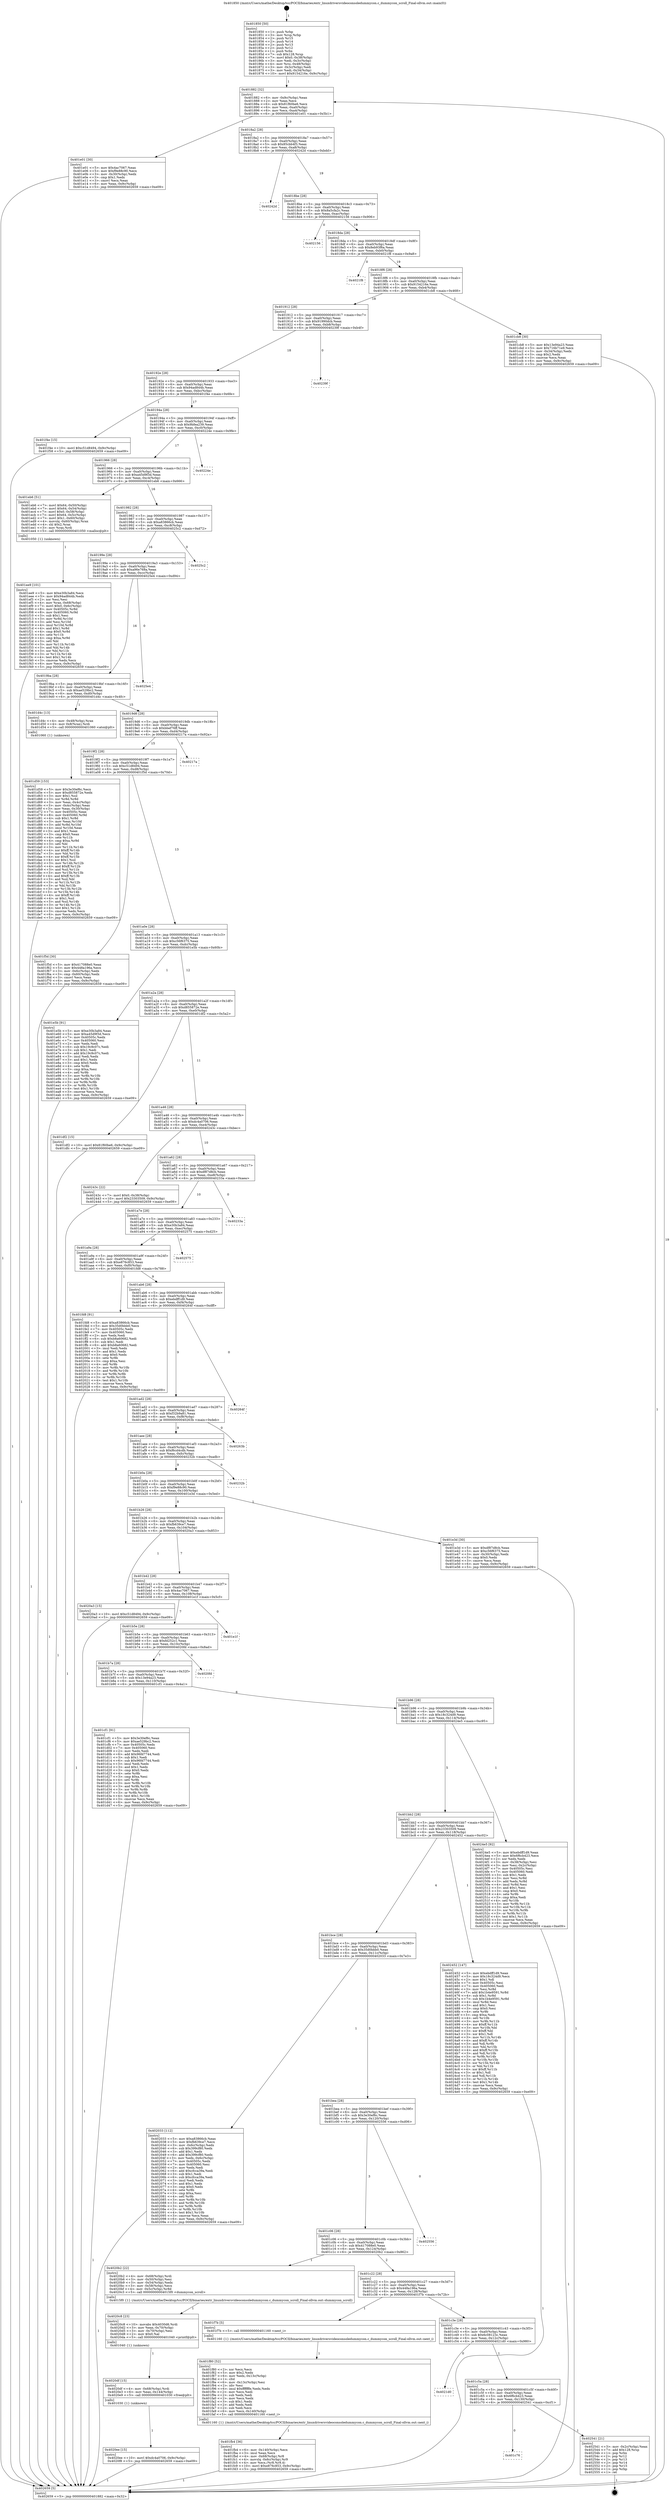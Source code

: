 digraph "0x401850" {
  label = "0x401850 (/mnt/c/Users/mathe/Desktop/tcc/POCII/binaries/extr_linuxdriversvideoconsoledummycon.c_dummycon_scroll_Final-ollvm.out::main(0))"
  labelloc = "t"
  node[shape=record]

  Entry [label="",width=0.3,height=0.3,shape=circle,fillcolor=black,style=filled]
  "0x401882" [label="{
     0x401882 [32]\l
     | [instrs]\l
     &nbsp;&nbsp;0x401882 \<+6\>: mov -0x9c(%rbp),%eax\l
     &nbsp;&nbsp;0x401888 \<+2\>: mov %eax,%ecx\l
     &nbsp;&nbsp;0x40188a \<+6\>: sub $0x81f60be6,%ecx\l
     &nbsp;&nbsp;0x401890 \<+6\>: mov %eax,-0xa0(%rbp)\l
     &nbsp;&nbsp;0x401896 \<+6\>: mov %ecx,-0xa4(%rbp)\l
     &nbsp;&nbsp;0x40189c \<+6\>: je 0000000000401e01 \<main+0x5b1\>\l
  }"]
  "0x401e01" [label="{
     0x401e01 [30]\l
     | [instrs]\l
     &nbsp;&nbsp;0x401e01 \<+5\>: mov $0x4ac7067,%eax\l
     &nbsp;&nbsp;0x401e06 \<+5\>: mov $0xf9e88c90,%ecx\l
     &nbsp;&nbsp;0x401e0b \<+3\>: mov -0x30(%rbp),%edx\l
     &nbsp;&nbsp;0x401e0e \<+3\>: cmp $0x1,%edx\l
     &nbsp;&nbsp;0x401e11 \<+3\>: cmovl %ecx,%eax\l
     &nbsp;&nbsp;0x401e14 \<+6\>: mov %eax,-0x9c(%rbp)\l
     &nbsp;&nbsp;0x401e1a \<+5\>: jmp 0000000000402659 \<main+0xe09\>\l
  }"]
  "0x4018a2" [label="{
     0x4018a2 [28]\l
     | [instrs]\l
     &nbsp;&nbsp;0x4018a2 \<+5\>: jmp 00000000004018a7 \<main+0x57\>\l
     &nbsp;&nbsp;0x4018a7 \<+6\>: mov -0xa0(%rbp),%eax\l
     &nbsp;&nbsp;0x4018ad \<+5\>: sub $0x85cbb4f3,%eax\l
     &nbsp;&nbsp;0x4018b2 \<+6\>: mov %eax,-0xa8(%rbp)\l
     &nbsp;&nbsp;0x4018b8 \<+6\>: je 000000000040242d \<main+0xbdd\>\l
  }"]
  Exit [label="",width=0.3,height=0.3,shape=circle,fillcolor=black,style=filled,peripheries=2]
  "0x40242d" [label="{
     0x40242d\l
  }", style=dashed]
  "0x4018be" [label="{
     0x4018be [28]\l
     | [instrs]\l
     &nbsp;&nbsp;0x4018be \<+5\>: jmp 00000000004018c3 \<main+0x73\>\l
     &nbsp;&nbsp;0x4018c3 \<+6\>: mov -0xa0(%rbp),%eax\l
     &nbsp;&nbsp;0x4018c9 \<+5\>: sub $0x8a5cfa2c,%eax\l
     &nbsp;&nbsp;0x4018ce \<+6\>: mov %eax,-0xac(%rbp)\l
     &nbsp;&nbsp;0x4018d4 \<+6\>: je 0000000000402156 \<main+0x906\>\l
  }"]
  "0x401c76" [label="{
     0x401c76\l
  }", style=dashed]
  "0x402156" [label="{
     0x402156\l
  }", style=dashed]
  "0x4018da" [label="{
     0x4018da [28]\l
     | [instrs]\l
     &nbsp;&nbsp;0x4018da \<+5\>: jmp 00000000004018df \<main+0x8f\>\l
     &nbsp;&nbsp;0x4018df \<+6\>: mov -0xa0(%rbp),%eax\l
     &nbsp;&nbsp;0x4018e5 \<+5\>: sub $0x8eb93f6a,%eax\l
     &nbsp;&nbsp;0x4018ea \<+6\>: mov %eax,-0xb0(%rbp)\l
     &nbsp;&nbsp;0x4018f0 \<+6\>: je 00000000004021f8 \<main+0x9a8\>\l
  }"]
  "0x402541" [label="{
     0x402541 [21]\l
     | [instrs]\l
     &nbsp;&nbsp;0x402541 \<+3\>: mov -0x2c(%rbp),%eax\l
     &nbsp;&nbsp;0x402544 \<+7\>: add $0x128,%rsp\l
     &nbsp;&nbsp;0x40254b \<+1\>: pop %rbx\l
     &nbsp;&nbsp;0x40254c \<+2\>: pop %r12\l
     &nbsp;&nbsp;0x40254e \<+2\>: pop %r13\l
     &nbsp;&nbsp;0x402550 \<+2\>: pop %r14\l
     &nbsp;&nbsp;0x402552 \<+2\>: pop %r15\l
     &nbsp;&nbsp;0x402554 \<+1\>: pop %rbp\l
     &nbsp;&nbsp;0x402555 \<+1\>: ret\l
  }"]
  "0x4021f8" [label="{
     0x4021f8\l
  }", style=dashed]
  "0x4018f6" [label="{
     0x4018f6 [28]\l
     | [instrs]\l
     &nbsp;&nbsp;0x4018f6 \<+5\>: jmp 00000000004018fb \<main+0xab\>\l
     &nbsp;&nbsp;0x4018fb \<+6\>: mov -0xa0(%rbp),%eax\l
     &nbsp;&nbsp;0x401901 \<+5\>: sub $0x9154216e,%eax\l
     &nbsp;&nbsp;0x401906 \<+6\>: mov %eax,-0xb4(%rbp)\l
     &nbsp;&nbsp;0x40190c \<+6\>: je 0000000000401cb8 \<main+0x468\>\l
  }"]
  "0x401c5a" [label="{
     0x401c5a [28]\l
     | [instrs]\l
     &nbsp;&nbsp;0x401c5a \<+5\>: jmp 0000000000401c5f \<main+0x40f\>\l
     &nbsp;&nbsp;0x401c5f \<+6\>: mov -0xa0(%rbp),%eax\l
     &nbsp;&nbsp;0x401c65 \<+5\>: sub $0x6f6cb423,%eax\l
     &nbsp;&nbsp;0x401c6a \<+6\>: mov %eax,-0x130(%rbp)\l
     &nbsp;&nbsp;0x401c70 \<+6\>: je 0000000000402541 \<main+0xcf1\>\l
  }"]
  "0x401cb8" [label="{
     0x401cb8 [30]\l
     | [instrs]\l
     &nbsp;&nbsp;0x401cb8 \<+5\>: mov $0x13e94a23,%eax\l
     &nbsp;&nbsp;0x401cbd \<+5\>: mov $0x716b71e9,%ecx\l
     &nbsp;&nbsp;0x401cc2 \<+3\>: mov -0x34(%rbp),%edx\l
     &nbsp;&nbsp;0x401cc5 \<+3\>: cmp $0x2,%edx\l
     &nbsp;&nbsp;0x401cc8 \<+3\>: cmovne %ecx,%eax\l
     &nbsp;&nbsp;0x401ccb \<+6\>: mov %eax,-0x9c(%rbp)\l
     &nbsp;&nbsp;0x401cd1 \<+5\>: jmp 0000000000402659 \<main+0xe09\>\l
  }"]
  "0x401912" [label="{
     0x401912 [28]\l
     | [instrs]\l
     &nbsp;&nbsp;0x401912 \<+5\>: jmp 0000000000401917 \<main+0xc7\>\l
     &nbsp;&nbsp;0x401917 \<+6\>: mov -0xa0(%rbp),%eax\l
     &nbsp;&nbsp;0x40191d \<+5\>: sub $0x91990dcb,%eax\l
     &nbsp;&nbsp;0x401922 \<+6\>: mov %eax,-0xb8(%rbp)\l
     &nbsp;&nbsp;0x401928 \<+6\>: je 000000000040239f \<main+0xb4f\>\l
  }"]
  "0x402659" [label="{
     0x402659 [5]\l
     | [instrs]\l
     &nbsp;&nbsp;0x402659 \<+5\>: jmp 0000000000401882 \<main+0x32\>\l
  }"]
  "0x401850" [label="{
     0x401850 [50]\l
     | [instrs]\l
     &nbsp;&nbsp;0x401850 \<+1\>: push %rbp\l
     &nbsp;&nbsp;0x401851 \<+3\>: mov %rsp,%rbp\l
     &nbsp;&nbsp;0x401854 \<+2\>: push %r15\l
     &nbsp;&nbsp;0x401856 \<+2\>: push %r14\l
     &nbsp;&nbsp;0x401858 \<+2\>: push %r13\l
     &nbsp;&nbsp;0x40185a \<+2\>: push %r12\l
     &nbsp;&nbsp;0x40185c \<+1\>: push %rbx\l
     &nbsp;&nbsp;0x40185d \<+7\>: sub $0x128,%rsp\l
     &nbsp;&nbsp;0x401864 \<+7\>: movl $0x0,-0x38(%rbp)\l
     &nbsp;&nbsp;0x40186b \<+3\>: mov %edi,-0x3c(%rbp)\l
     &nbsp;&nbsp;0x40186e \<+4\>: mov %rsi,-0x48(%rbp)\l
     &nbsp;&nbsp;0x401872 \<+3\>: mov -0x3c(%rbp),%edi\l
     &nbsp;&nbsp;0x401875 \<+3\>: mov %edi,-0x34(%rbp)\l
     &nbsp;&nbsp;0x401878 \<+10\>: movl $0x9154216e,-0x9c(%rbp)\l
  }"]
  "0x4021d0" [label="{
     0x4021d0\l
  }", style=dashed]
  "0x40239f" [label="{
     0x40239f\l
  }", style=dashed]
  "0x40192e" [label="{
     0x40192e [28]\l
     | [instrs]\l
     &nbsp;&nbsp;0x40192e \<+5\>: jmp 0000000000401933 \<main+0xe3\>\l
     &nbsp;&nbsp;0x401933 \<+6\>: mov -0xa0(%rbp),%eax\l
     &nbsp;&nbsp;0x401939 \<+5\>: sub $0x94ad844b,%eax\l
     &nbsp;&nbsp;0x40193e \<+6\>: mov %eax,-0xbc(%rbp)\l
     &nbsp;&nbsp;0x401944 \<+6\>: je 0000000000401f4e \<main+0x6fe\>\l
  }"]
  "0x4020ee" [label="{
     0x4020ee [15]\l
     | [instrs]\l
     &nbsp;&nbsp;0x4020ee \<+10\>: movl $0xdc4a0706,-0x9c(%rbp)\l
     &nbsp;&nbsp;0x4020f8 \<+5\>: jmp 0000000000402659 \<main+0xe09\>\l
  }"]
  "0x401f4e" [label="{
     0x401f4e [15]\l
     | [instrs]\l
     &nbsp;&nbsp;0x401f4e \<+10\>: movl $0xc51d8494,-0x9c(%rbp)\l
     &nbsp;&nbsp;0x401f58 \<+5\>: jmp 0000000000402659 \<main+0xe09\>\l
  }"]
  "0x40194a" [label="{
     0x40194a [28]\l
     | [instrs]\l
     &nbsp;&nbsp;0x40194a \<+5\>: jmp 000000000040194f \<main+0xff\>\l
     &nbsp;&nbsp;0x40194f \<+6\>: mov -0xa0(%rbp),%eax\l
     &nbsp;&nbsp;0x401955 \<+5\>: sub $0x9bfea239,%eax\l
     &nbsp;&nbsp;0x40195a \<+6\>: mov %eax,-0xc0(%rbp)\l
     &nbsp;&nbsp;0x401960 \<+6\>: je 000000000040224e \<main+0x9fe\>\l
  }"]
  "0x4020df" [label="{
     0x4020df [15]\l
     | [instrs]\l
     &nbsp;&nbsp;0x4020df \<+4\>: mov -0x68(%rbp),%rdi\l
     &nbsp;&nbsp;0x4020e3 \<+6\>: mov %eax,-0x144(%rbp)\l
     &nbsp;&nbsp;0x4020e9 \<+5\>: call 0000000000401030 \<free@plt\>\l
     | [calls]\l
     &nbsp;&nbsp;0x401030 \{1\} (unknown)\l
  }"]
  "0x40224e" [label="{
     0x40224e\l
  }", style=dashed]
  "0x401966" [label="{
     0x401966 [28]\l
     | [instrs]\l
     &nbsp;&nbsp;0x401966 \<+5\>: jmp 000000000040196b \<main+0x11b\>\l
     &nbsp;&nbsp;0x40196b \<+6\>: mov -0xa0(%rbp),%eax\l
     &nbsp;&nbsp;0x401971 \<+5\>: sub $0xa45d9f3d,%eax\l
     &nbsp;&nbsp;0x401976 \<+6\>: mov %eax,-0xc4(%rbp)\l
     &nbsp;&nbsp;0x40197c \<+6\>: je 0000000000401eb6 \<main+0x666\>\l
  }"]
  "0x4020c8" [label="{
     0x4020c8 [23]\l
     | [instrs]\l
     &nbsp;&nbsp;0x4020c8 \<+10\>: movabs $0x4030d6,%rdi\l
     &nbsp;&nbsp;0x4020d2 \<+3\>: mov %eax,-0x70(%rbp)\l
     &nbsp;&nbsp;0x4020d5 \<+3\>: mov -0x70(%rbp),%esi\l
     &nbsp;&nbsp;0x4020d8 \<+2\>: mov $0x0,%al\l
     &nbsp;&nbsp;0x4020da \<+5\>: call 0000000000401040 \<printf@plt\>\l
     | [calls]\l
     &nbsp;&nbsp;0x401040 \{1\} (unknown)\l
  }"]
  "0x401eb6" [label="{
     0x401eb6 [51]\l
     | [instrs]\l
     &nbsp;&nbsp;0x401eb6 \<+7\>: movl $0x64,-0x50(%rbp)\l
     &nbsp;&nbsp;0x401ebd \<+7\>: movl $0x64,-0x54(%rbp)\l
     &nbsp;&nbsp;0x401ec4 \<+7\>: movl $0x0,-0x58(%rbp)\l
     &nbsp;&nbsp;0x401ecb \<+7\>: movl $0x64,-0x5c(%rbp)\l
     &nbsp;&nbsp;0x401ed2 \<+7\>: movl $0x1,-0x60(%rbp)\l
     &nbsp;&nbsp;0x401ed9 \<+4\>: movslq -0x60(%rbp),%rax\l
     &nbsp;&nbsp;0x401edd \<+4\>: shl $0x2,%rax\l
     &nbsp;&nbsp;0x401ee1 \<+3\>: mov %rax,%rdi\l
     &nbsp;&nbsp;0x401ee4 \<+5\>: call 0000000000401050 \<malloc@plt\>\l
     | [calls]\l
     &nbsp;&nbsp;0x401050 \{1\} (unknown)\l
  }"]
  "0x401982" [label="{
     0x401982 [28]\l
     | [instrs]\l
     &nbsp;&nbsp;0x401982 \<+5\>: jmp 0000000000401987 \<main+0x137\>\l
     &nbsp;&nbsp;0x401987 \<+6\>: mov -0xa0(%rbp),%eax\l
     &nbsp;&nbsp;0x40198d \<+5\>: sub $0xa83866cb,%eax\l
     &nbsp;&nbsp;0x401992 \<+6\>: mov %eax,-0xc8(%rbp)\l
     &nbsp;&nbsp;0x401998 \<+6\>: je 00000000004025c2 \<main+0xd72\>\l
  }"]
  "0x401fb4" [label="{
     0x401fb4 [36]\l
     | [instrs]\l
     &nbsp;&nbsp;0x401fb4 \<+6\>: mov -0x140(%rbp),%ecx\l
     &nbsp;&nbsp;0x401fba \<+3\>: imul %eax,%ecx\l
     &nbsp;&nbsp;0x401fbd \<+4\>: mov -0x68(%rbp),%r8\l
     &nbsp;&nbsp;0x401fc1 \<+4\>: movslq -0x6c(%rbp),%r9\l
     &nbsp;&nbsp;0x401fc5 \<+4\>: mov %ecx,(%r8,%r9,4)\l
     &nbsp;&nbsp;0x401fc9 \<+10\>: movl $0xe876c853,-0x9c(%rbp)\l
     &nbsp;&nbsp;0x401fd3 \<+5\>: jmp 0000000000402659 \<main+0xe09\>\l
  }"]
  "0x4025c2" [label="{
     0x4025c2\l
  }", style=dashed]
  "0x40199e" [label="{
     0x40199e [28]\l
     | [instrs]\l
     &nbsp;&nbsp;0x40199e \<+5\>: jmp 00000000004019a3 \<main+0x153\>\l
     &nbsp;&nbsp;0x4019a3 \<+6\>: mov -0xa0(%rbp),%eax\l
     &nbsp;&nbsp;0x4019a9 \<+5\>: sub $0xa96e768a,%eax\l
     &nbsp;&nbsp;0x4019ae \<+6\>: mov %eax,-0xcc(%rbp)\l
     &nbsp;&nbsp;0x4019b4 \<+6\>: je 00000000004025e4 \<main+0xd94\>\l
  }"]
  "0x401f80" [label="{
     0x401f80 [52]\l
     | [instrs]\l
     &nbsp;&nbsp;0x401f80 \<+2\>: xor %ecx,%ecx\l
     &nbsp;&nbsp;0x401f82 \<+5\>: mov $0x2,%edx\l
     &nbsp;&nbsp;0x401f87 \<+6\>: mov %edx,-0x13c(%rbp)\l
     &nbsp;&nbsp;0x401f8d \<+1\>: cltd\l
     &nbsp;&nbsp;0x401f8e \<+6\>: mov -0x13c(%rbp),%esi\l
     &nbsp;&nbsp;0x401f94 \<+2\>: idiv %esi\l
     &nbsp;&nbsp;0x401f96 \<+6\>: imul $0xfffffffe,%edx,%edx\l
     &nbsp;&nbsp;0x401f9c \<+2\>: mov %ecx,%edi\l
     &nbsp;&nbsp;0x401f9e \<+2\>: sub %edx,%edi\l
     &nbsp;&nbsp;0x401fa0 \<+2\>: mov %ecx,%edx\l
     &nbsp;&nbsp;0x401fa2 \<+3\>: sub $0x1,%edx\l
     &nbsp;&nbsp;0x401fa5 \<+2\>: add %edx,%edi\l
     &nbsp;&nbsp;0x401fa7 \<+2\>: sub %edi,%ecx\l
     &nbsp;&nbsp;0x401fa9 \<+6\>: mov %ecx,-0x140(%rbp)\l
     &nbsp;&nbsp;0x401faf \<+5\>: call 0000000000401160 \<next_i\>\l
     | [calls]\l
     &nbsp;&nbsp;0x401160 \{1\} (/mnt/c/Users/mathe/Desktop/tcc/POCII/binaries/extr_linuxdriversvideoconsoledummycon.c_dummycon_scroll_Final-ollvm.out::next_i)\l
  }"]
  "0x4025e4" [label="{
     0x4025e4\l
  }", style=dashed]
  "0x4019ba" [label="{
     0x4019ba [28]\l
     | [instrs]\l
     &nbsp;&nbsp;0x4019ba \<+5\>: jmp 00000000004019bf \<main+0x16f\>\l
     &nbsp;&nbsp;0x4019bf \<+6\>: mov -0xa0(%rbp),%eax\l
     &nbsp;&nbsp;0x4019c5 \<+5\>: sub $0xae529bc2,%eax\l
     &nbsp;&nbsp;0x4019ca \<+6\>: mov %eax,-0xd0(%rbp)\l
     &nbsp;&nbsp;0x4019d0 \<+6\>: je 0000000000401d4c \<main+0x4fc\>\l
  }"]
  "0x401c3e" [label="{
     0x401c3e [28]\l
     | [instrs]\l
     &nbsp;&nbsp;0x401c3e \<+5\>: jmp 0000000000401c43 \<main+0x3f3\>\l
     &nbsp;&nbsp;0x401c43 \<+6\>: mov -0xa0(%rbp),%eax\l
     &nbsp;&nbsp;0x401c49 \<+5\>: sub $0x6c08123c,%eax\l
     &nbsp;&nbsp;0x401c4e \<+6\>: mov %eax,-0x12c(%rbp)\l
     &nbsp;&nbsp;0x401c54 \<+6\>: je 00000000004021d0 \<main+0x980\>\l
  }"]
  "0x401d4c" [label="{
     0x401d4c [13]\l
     | [instrs]\l
     &nbsp;&nbsp;0x401d4c \<+4\>: mov -0x48(%rbp),%rax\l
     &nbsp;&nbsp;0x401d50 \<+4\>: mov 0x8(%rax),%rdi\l
     &nbsp;&nbsp;0x401d54 \<+5\>: call 0000000000401060 \<atoi@plt\>\l
     | [calls]\l
     &nbsp;&nbsp;0x401060 \{1\} (unknown)\l
  }"]
  "0x4019d6" [label="{
     0x4019d6 [28]\l
     | [instrs]\l
     &nbsp;&nbsp;0x4019d6 \<+5\>: jmp 00000000004019db \<main+0x18b\>\l
     &nbsp;&nbsp;0x4019db \<+6\>: mov -0xa0(%rbp),%eax\l
     &nbsp;&nbsp;0x4019e1 \<+5\>: sub $0xbbef76ff,%eax\l
     &nbsp;&nbsp;0x4019e6 \<+6\>: mov %eax,-0xd4(%rbp)\l
     &nbsp;&nbsp;0x4019ec \<+6\>: je 000000000040217a \<main+0x92a\>\l
  }"]
  "0x401f7b" [label="{
     0x401f7b [5]\l
     | [instrs]\l
     &nbsp;&nbsp;0x401f7b \<+5\>: call 0000000000401160 \<next_i\>\l
     | [calls]\l
     &nbsp;&nbsp;0x401160 \{1\} (/mnt/c/Users/mathe/Desktop/tcc/POCII/binaries/extr_linuxdriversvideoconsoledummycon.c_dummycon_scroll_Final-ollvm.out::next_i)\l
  }"]
  "0x40217a" [label="{
     0x40217a\l
  }", style=dashed]
  "0x4019f2" [label="{
     0x4019f2 [28]\l
     | [instrs]\l
     &nbsp;&nbsp;0x4019f2 \<+5\>: jmp 00000000004019f7 \<main+0x1a7\>\l
     &nbsp;&nbsp;0x4019f7 \<+6\>: mov -0xa0(%rbp),%eax\l
     &nbsp;&nbsp;0x4019fd \<+5\>: sub $0xc51d8494,%eax\l
     &nbsp;&nbsp;0x401a02 \<+6\>: mov %eax,-0xd8(%rbp)\l
     &nbsp;&nbsp;0x401a08 \<+6\>: je 0000000000401f5d \<main+0x70d\>\l
  }"]
  "0x401c22" [label="{
     0x401c22 [28]\l
     | [instrs]\l
     &nbsp;&nbsp;0x401c22 \<+5\>: jmp 0000000000401c27 \<main+0x3d7\>\l
     &nbsp;&nbsp;0x401c27 \<+6\>: mov -0xa0(%rbp),%eax\l
     &nbsp;&nbsp;0x401c2d \<+5\>: sub $0x448a196a,%eax\l
     &nbsp;&nbsp;0x401c32 \<+6\>: mov %eax,-0x128(%rbp)\l
     &nbsp;&nbsp;0x401c38 \<+6\>: je 0000000000401f7b \<main+0x72b\>\l
  }"]
  "0x401f5d" [label="{
     0x401f5d [30]\l
     | [instrs]\l
     &nbsp;&nbsp;0x401f5d \<+5\>: mov $0x417088e0,%eax\l
     &nbsp;&nbsp;0x401f62 \<+5\>: mov $0x448a196a,%ecx\l
     &nbsp;&nbsp;0x401f67 \<+3\>: mov -0x6c(%rbp),%edx\l
     &nbsp;&nbsp;0x401f6a \<+3\>: cmp -0x60(%rbp),%edx\l
     &nbsp;&nbsp;0x401f6d \<+3\>: cmovl %ecx,%eax\l
     &nbsp;&nbsp;0x401f70 \<+6\>: mov %eax,-0x9c(%rbp)\l
     &nbsp;&nbsp;0x401f76 \<+5\>: jmp 0000000000402659 \<main+0xe09\>\l
  }"]
  "0x401a0e" [label="{
     0x401a0e [28]\l
     | [instrs]\l
     &nbsp;&nbsp;0x401a0e \<+5\>: jmp 0000000000401a13 \<main+0x1c3\>\l
     &nbsp;&nbsp;0x401a13 \<+6\>: mov -0xa0(%rbp),%eax\l
     &nbsp;&nbsp;0x401a19 \<+5\>: sub $0xc56f6375,%eax\l
     &nbsp;&nbsp;0x401a1e \<+6\>: mov %eax,-0xdc(%rbp)\l
     &nbsp;&nbsp;0x401a24 \<+6\>: je 0000000000401e5b \<main+0x60b\>\l
  }"]
  "0x4020b2" [label="{
     0x4020b2 [22]\l
     | [instrs]\l
     &nbsp;&nbsp;0x4020b2 \<+4\>: mov -0x68(%rbp),%rdi\l
     &nbsp;&nbsp;0x4020b6 \<+3\>: mov -0x50(%rbp),%esi\l
     &nbsp;&nbsp;0x4020b9 \<+3\>: mov -0x54(%rbp),%edx\l
     &nbsp;&nbsp;0x4020bc \<+3\>: mov -0x58(%rbp),%ecx\l
     &nbsp;&nbsp;0x4020bf \<+4\>: mov -0x5c(%rbp),%r8d\l
     &nbsp;&nbsp;0x4020c3 \<+5\>: call 00000000004015f0 \<dummycon_scroll\>\l
     | [calls]\l
     &nbsp;&nbsp;0x4015f0 \{1\} (/mnt/c/Users/mathe/Desktop/tcc/POCII/binaries/extr_linuxdriversvideoconsoledummycon.c_dummycon_scroll_Final-ollvm.out::dummycon_scroll)\l
  }"]
  "0x401e5b" [label="{
     0x401e5b [91]\l
     | [instrs]\l
     &nbsp;&nbsp;0x401e5b \<+5\>: mov $0xe30b3a84,%eax\l
     &nbsp;&nbsp;0x401e60 \<+5\>: mov $0xa45d9f3d,%ecx\l
     &nbsp;&nbsp;0x401e65 \<+7\>: mov 0x40505c,%edx\l
     &nbsp;&nbsp;0x401e6c \<+7\>: mov 0x405060,%esi\l
     &nbsp;&nbsp;0x401e73 \<+2\>: mov %edx,%edi\l
     &nbsp;&nbsp;0x401e75 \<+6\>: sub $0x19c9c07c,%edi\l
     &nbsp;&nbsp;0x401e7b \<+3\>: sub $0x1,%edi\l
     &nbsp;&nbsp;0x401e7e \<+6\>: add $0x19c9c07c,%edi\l
     &nbsp;&nbsp;0x401e84 \<+3\>: imul %edi,%edx\l
     &nbsp;&nbsp;0x401e87 \<+3\>: and $0x1,%edx\l
     &nbsp;&nbsp;0x401e8a \<+3\>: cmp $0x0,%edx\l
     &nbsp;&nbsp;0x401e8d \<+4\>: sete %r8b\l
     &nbsp;&nbsp;0x401e91 \<+3\>: cmp $0xa,%esi\l
     &nbsp;&nbsp;0x401e94 \<+4\>: setl %r9b\l
     &nbsp;&nbsp;0x401e98 \<+3\>: mov %r8b,%r10b\l
     &nbsp;&nbsp;0x401e9b \<+3\>: and %r9b,%r10b\l
     &nbsp;&nbsp;0x401e9e \<+3\>: xor %r9b,%r8b\l
     &nbsp;&nbsp;0x401ea1 \<+3\>: or %r8b,%r10b\l
     &nbsp;&nbsp;0x401ea4 \<+4\>: test $0x1,%r10b\l
     &nbsp;&nbsp;0x401ea8 \<+3\>: cmovne %ecx,%eax\l
     &nbsp;&nbsp;0x401eab \<+6\>: mov %eax,-0x9c(%rbp)\l
     &nbsp;&nbsp;0x401eb1 \<+5\>: jmp 0000000000402659 \<main+0xe09\>\l
  }"]
  "0x401a2a" [label="{
     0x401a2a [28]\l
     | [instrs]\l
     &nbsp;&nbsp;0x401a2a \<+5\>: jmp 0000000000401a2f \<main+0x1df\>\l
     &nbsp;&nbsp;0x401a2f \<+6\>: mov -0xa0(%rbp),%eax\l
     &nbsp;&nbsp;0x401a35 \<+5\>: sub $0xd855872e,%eax\l
     &nbsp;&nbsp;0x401a3a \<+6\>: mov %eax,-0xe0(%rbp)\l
     &nbsp;&nbsp;0x401a40 \<+6\>: je 0000000000401df2 \<main+0x5a2\>\l
  }"]
  "0x401c06" [label="{
     0x401c06 [28]\l
     | [instrs]\l
     &nbsp;&nbsp;0x401c06 \<+5\>: jmp 0000000000401c0b \<main+0x3bb\>\l
     &nbsp;&nbsp;0x401c0b \<+6\>: mov -0xa0(%rbp),%eax\l
     &nbsp;&nbsp;0x401c11 \<+5\>: sub $0x417088e0,%eax\l
     &nbsp;&nbsp;0x401c16 \<+6\>: mov %eax,-0x124(%rbp)\l
     &nbsp;&nbsp;0x401c1c \<+6\>: je 00000000004020b2 \<main+0x862\>\l
  }"]
  "0x401df2" [label="{
     0x401df2 [15]\l
     | [instrs]\l
     &nbsp;&nbsp;0x401df2 \<+10\>: movl $0x81f60be6,-0x9c(%rbp)\l
     &nbsp;&nbsp;0x401dfc \<+5\>: jmp 0000000000402659 \<main+0xe09\>\l
  }"]
  "0x401a46" [label="{
     0x401a46 [28]\l
     | [instrs]\l
     &nbsp;&nbsp;0x401a46 \<+5\>: jmp 0000000000401a4b \<main+0x1fb\>\l
     &nbsp;&nbsp;0x401a4b \<+6\>: mov -0xa0(%rbp),%eax\l
     &nbsp;&nbsp;0x401a51 \<+5\>: sub $0xdc4a0706,%eax\l
     &nbsp;&nbsp;0x401a56 \<+6\>: mov %eax,-0xe4(%rbp)\l
     &nbsp;&nbsp;0x401a5c \<+6\>: je 000000000040243c \<main+0xbec\>\l
  }"]
  "0x402556" [label="{
     0x402556\l
  }", style=dashed]
  "0x40243c" [label="{
     0x40243c [22]\l
     | [instrs]\l
     &nbsp;&nbsp;0x40243c \<+7\>: movl $0x0,-0x38(%rbp)\l
     &nbsp;&nbsp;0x402443 \<+10\>: movl $0x23303509,-0x9c(%rbp)\l
     &nbsp;&nbsp;0x40244d \<+5\>: jmp 0000000000402659 \<main+0xe09\>\l
  }"]
  "0x401a62" [label="{
     0x401a62 [28]\l
     | [instrs]\l
     &nbsp;&nbsp;0x401a62 \<+5\>: jmp 0000000000401a67 \<main+0x217\>\l
     &nbsp;&nbsp;0x401a67 \<+6\>: mov -0xa0(%rbp),%eax\l
     &nbsp;&nbsp;0x401a6d \<+5\>: sub $0xdf87d8cb,%eax\l
     &nbsp;&nbsp;0x401a72 \<+6\>: mov %eax,-0xe8(%rbp)\l
     &nbsp;&nbsp;0x401a78 \<+6\>: je 000000000040233a \<main+0xaea\>\l
  }"]
  "0x401bea" [label="{
     0x401bea [28]\l
     | [instrs]\l
     &nbsp;&nbsp;0x401bea \<+5\>: jmp 0000000000401bef \<main+0x39f\>\l
     &nbsp;&nbsp;0x401bef \<+6\>: mov -0xa0(%rbp),%eax\l
     &nbsp;&nbsp;0x401bf5 \<+5\>: sub $0x3e30ef6c,%eax\l
     &nbsp;&nbsp;0x401bfa \<+6\>: mov %eax,-0x120(%rbp)\l
     &nbsp;&nbsp;0x401c00 \<+6\>: je 0000000000402556 \<main+0xd06\>\l
  }"]
  "0x40233a" [label="{
     0x40233a\l
  }", style=dashed]
  "0x401a7e" [label="{
     0x401a7e [28]\l
     | [instrs]\l
     &nbsp;&nbsp;0x401a7e \<+5\>: jmp 0000000000401a83 \<main+0x233\>\l
     &nbsp;&nbsp;0x401a83 \<+6\>: mov -0xa0(%rbp),%eax\l
     &nbsp;&nbsp;0x401a89 \<+5\>: sub $0xe30b3a84,%eax\l
     &nbsp;&nbsp;0x401a8e \<+6\>: mov %eax,-0xec(%rbp)\l
     &nbsp;&nbsp;0x401a94 \<+6\>: je 0000000000402575 \<main+0xd25\>\l
  }"]
  "0x402033" [label="{
     0x402033 [112]\l
     | [instrs]\l
     &nbsp;&nbsp;0x402033 \<+5\>: mov $0xa83866cb,%eax\l
     &nbsp;&nbsp;0x402038 \<+5\>: mov $0xfb639ce7,%ecx\l
     &nbsp;&nbsp;0x40203d \<+3\>: mov -0x6c(%rbp),%edx\l
     &nbsp;&nbsp;0x402040 \<+6\>: sub $0x399cf80,%edx\l
     &nbsp;&nbsp;0x402046 \<+3\>: add $0x1,%edx\l
     &nbsp;&nbsp;0x402049 \<+6\>: add $0x399cf80,%edx\l
     &nbsp;&nbsp;0x40204f \<+3\>: mov %edx,-0x6c(%rbp)\l
     &nbsp;&nbsp;0x402052 \<+7\>: mov 0x40505c,%edx\l
     &nbsp;&nbsp;0x402059 \<+7\>: mov 0x405060,%esi\l
     &nbsp;&nbsp;0x402060 \<+2\>: mov %edx,%edi\l
     &nbsp;&nbsp;0x402062 \<+6\>: add $0xcfcca39a,%edi\l
     &nbsp;&nbsp;0x402068 \<+3\>: sub $0x1,%edi\l
     &nbsp;&nbsp;0x40206b \<+6\>: sub $0xcfcca39a,%edi\l
     &nbsp;&nbsp;0x402071 \<+3\>: imul %edi,%edx\l
     &nbsp;&nbsp;0x402074 \<+3\>: and $0x1,%edx\l
     &nbsp;&nbsp;0x402077 \<+3\>: cmp $0x0,%edx\l
     &nbsp;&nbsp;0x40207a \<+4\>: sete %r8b\l
     &nbsp;&nbsp;0x40207e \<+3\>: cmp $0xa,%esi\l
     &nbsp;&nbsp;0x402081 \<+4\>: setl %r9b\l
     &nbsp;&nbsp;0x402085 \<+3\>: mov %r8b,%r10b\l
     &nbsp;&nbsp;0x402088 \<+3\>: and %r9b,%r10b\l
     &nbsp;&nbsp;0x40208b \<+3\>: xor %r9b,%r8b\l
     &nbsp;&nbsp;0x40208e \<+3\>: or %r8b,%r10b\l
     &nbsp;&nbsp;0x402091 \<+4\>: test $0x1,%r10b\l
     &nbsp;&nbsp;0x402095 \<+3\>: cmovne %ecx,%eax\l
     &nbsp;&nbsp;0x402098 \<+6\>: mov %eax,-0x9c(%rbp)\l
     &nbsp;&nbsp;0x40209e \<+5\>: jmp 0000000000402659 \<main+0xe09\>\l
  }"]
  "0x402575" [label="{
     0x402575\l
  }", style=dashed]
  "0x401a9a" [label="{
     0x401a9a [28]\l
     | [instrs]\l
     &nbsp;&nbsp;0x401a9a \<+5\>: jmp 0000000000401a9f \<main+0x24f\>\l
     &nbsp;&nbsp;0x401a9f \<+6\>: mov -0xa0(%rbp),%eax\l
     &nbsp;&nbsp;0x401aa5 \<+5\>: sub $0xe876c853,%eax\l
     &nbsp;&nbsp;0x401aaa \<+6\>: mov %eax,-0xf0(%rbp)\l
     &nbsp;&nbsp;0x401ab0 \<+6\>: je 0000000000401fd8 \<main+0x788\>\l
  }"]
  "0x401bce" [label="{
     0x401bce [28]\l
     | [instrs]\l
     &nbsp;&nbsp;0x401bce \<+5\>: jmp 0000000000401bd3 \<main+0x383\>\l
     &nbsp;&nbsp;0x401bd3 \<+6\>: mov -0xa0(%rbp),%eax\l
     &nbsp;&nbsp;0x401bd9 \<+5\>: sub $0x35d0bbb0,%eax\l
     &nbsp;&nbsp;0x401bde \<+6\>: mov %eax,-0x11c(%rbp)\l
     &nbsp;&nbsp;0x401be4 \<+6\>: je 0000000000402033 \<main+0x7e3\>\l
  }"]
  "0x401fd8" [label="{
     0x401fd8 [91]\l
     | [instrs]\l
     &nbsp;&nbsp;0x401fd8 \<+5\>: mov $0xa83866cb,%eax\l
     &nbsp;&nbsp;0x401fdd \<+5\>: mov $0x35d0bbb0,%ecx\l
     &nbsp;&nbsp;0x401fe2 \<+7\>: mov 0x40505c,%edx\l
     &nbsp;&nbsp;0x401fe9 \<+7\>: mov 0x405060,%esi\l
     &nbsp;&nbsp;0x401ff0 \<+2\>: mov %edx,%edi\l
     &nbsp;&nbsp;0x401ff2 \<+6\>: sub $0xb8a60682,%edi\l
     &nbsp;&nbsp;0x401ff8 \<+3\>: sub $0x1,%edi\l
     &nbsp;&nbsp;0x401ffb \<+6\>: add $0xb8a60682,%edi\l
     &nbsp;&nbsp;0x402001 \<+3\>: imul %edi,%edx\l
     &nbsp;&nbsp;0x402004 \<+3\>: and $0x1,%edx\l
     &nbsp;&nbsp;0x402007 \<+3\>: cmp $0x0,%edx\l
     &nbsp;&nbsp;0x40200a \<+4\>: sete %r8b\l
     &nbsp;&nbsp;0x40200e \<+3\>: cmp $0xa,%esi\l
     &nbsp;&nbsp;0x402011 \<+4\>: setl %r9b\l
     &nbsp;&nbsp;0x402015 \<+3\>: mov %r8b,%r10b\l
     &nbsp;&nbsp;0x402018 \<+3\>: and %r9b,%r10b\l
     &nbsp;&nbsp;0x40201b \<+3\>: xor %r9b,%r8b\l
     &nbsp;&nbsp;0x40201e \<+3\>: or %r8b,%r10b\l
     &nbsp;&nbsp;0x402021 \<+4\>: test $0x1,%r10b\l
     &nbsp;&nbsp;0x402025 \<+3\>: cmovne %ecx,%eax\l
     &nbsp;&nbsp;0x402028 \<+6\>: mov %eax,-0x9c(%rbp)\l
     &nbsp;&nbsp;0x40202e \<+5\>: jmp 0000000000402659 \<main+0xe09\>\l
  }"]
  "0x401ab6" [label="{
     0x401ab6 [28]\l
     | [instrs]\l
     &nbsp;&nbsp;0x401ab6 \<+5\>: jmp 0000000000401abb \<main+0x26b\>\l
     &nbsp;&nbsp;0x401abb \<+6\>: mov -0xa0(%rbp),%eax\l
     &nbsp;&nbsp;0x401ac1 \<+5\>: sub $0xebdff1d9,%eax\l
     &nbsp;&nbsp;0x401ac6 \<+6\>: mov %eax,-0xf4(%rbp)\l
     &nbsp;&nbsp;0x401acc \<+6\>: je 000000000040264f \<main+0xdff\>\l
  }"]
  "0x402452" [label="{
     0x402452 [147]\l
     | [instrs]\l
     &nbsp;&nbsp;0x402452 \<+5\>: mov $0xebdff1d9,%eax\l
     &nbsp;&nbsp;0x402457 \<+5\>: mov $0x18c324d9,%ecx\l
     &nbsp;&nbsp;0x40245c \<+2\>: mov $0x1,%dl\l
     &nbsp;&nbsp;0x40245e \<+7\>: mov 0x40505c,%esi\l
     &nbsp;&nbsp;0x402465 \<+7\>: mov 0x405060,%edi\l
     &nbsp;&nbsp;0x40246c \<+3\>: mov %esi,%r8d\l
     &nbsp;&nbsp;0x40246f \<+7\>: add $0x1b4e9591,%r8d\l
     &nbsp;&nbsp;0x402476 \<+4\>: sub $0x1,%r8d\l
     &nbsp;&nbsp;0x40247a \<+7\>: sub $0x1b4e9591,%r8d\l
     &nbsp;&nbsp;0x402481 \<+4\>: imul %r8d,%esi\l
     &nbsp;&nbsp;0x402485 \<+3\>: and $0x1,%esi\l
     &nbsp;&nbsp;0x402488 \<+3\>: cmp $0x0,%esi\l
     &nbsp;&nbsp;0x40248b \<+4\>: sete %r9b\l
     &nbsp;&nbsp;0x40248f \<+3\>: cmp $0xa,%edi\l
     &nbsp;&nbsp;0x402492 \<+4\>: setl %r10b\l
     &nbsp;&nbsp;0x402496 \<+3\>: mov %r9b,%r11b\l
     &nbsp;&nbsp;0x402499 \<+4\>: xor $0xff,%r11b\l
     &nbsp;&nbsp;0x40249d \<+3\>: mov %r10b,%bl\l
     &nbsp;&nbsp;0x4024a0 \<+3\>: xor $0xff,%bl\l
     &nbsp;&nbsp;0x4024a3 \<+3\>: xor $0x1,%dl\l
     &nbsp;&nbsp;0x4024a6 \<+3\>: mov %r11b,%r14b\l
     &nbsp;&nbsp;0x4024a9 \<+4\>: and $0xff,%r14b\l
     &nbsp;&nbsp;0x4024ad \<+3\>: and %dl,%r9b\l
     &nbsp;&nbsp;0x4024b0 \<+3\>: mov %bl,%r15b\l
     &nbsp;&nbsp;0x4024b3 \<+4\>: and $0xff,%r15b\l
     &nbsp;&nbsp;0x4024b7 \<+3\>: and %dl,%r10b\l
     &nbsp;&nbsp;0x4024ba \<+3\>: or %r9b,%r14b\l
     &nbsp;&nbsp;0x4024bd \<+3\>: or %r10b,%r15b\l
     &nbsp;&nbsp;0x4024c0 \<+3\>: xor %r15b,%r14b\l
     &nbsp;&nbsp;0x4024c3 \<+3\>: or %bl,%r11b\l
     &nbsp;&nbsp;0x4024c6 \<+4\>: xor $0xff,%r11b\l
     &nbsp;&nbsp;0x4024ca \<+3\>: or $0x1,%dl\l
     &nbsp;&nbsp;0x4024cd \<+3\>: and %dl,%r11b\l
     &nbsp;&nbsp;0x4024d0 \<+3\>: or %r11b,%r14b\l
     &nbsp;&nbsp;0x4024d3 \<+4\>: test $0x1,%r14b\l
     &nbsp;&nbsp;0x4024d7 \<+3\>: cmovne %ecx,%eax\l
     &nbsp;&nbsp;0x4024da \<+6\>: mov %eax,-0x9c(%rbp)\l
     &nbsp;&nbsp;0x4024e0 \<+5\>: jmp 0000000000402659 \<main+0xe09\>\l
  }"]
  "0x40264f" [label="{
     0x40264f\l
  }", style=dashed]
  "0x401ad2" [label="{
     0x401ad2 [28]\l
     | [instrs]\l
     &nbsp;&nbsp;0x401ad2 \<+5\>: jmp 0000000000401ad7 \<main+0x287\>\l
     &nbsp;&nbsp;0x401ad7 \<+6\>: mov -0xa0(%rbp),%eax\l
     &nbsp;&nbsp;0x401add \<+5\>: sub $0xf32b9a81,%eax\l
     &nbsp;&nbsp;0x401ae2 \<+6\>: mov %eax,-0xf8(%rbp)\l
     &nbsp;&nbsp;0x401ae8 \<+6\>: je 000000000040263b \<main+0xdeb\>\l
  }"]
  "0x401bb2" [label="{
     0x401bb2 [28]\l
     | [instrs]\l
     &nbsp;&nbsp;0x401bb2 \<+5\>: jmp 0000000000401bb7 \<main+0x367\>\l
     &nbsp;&nbsp;0x401bb7 \<+6\>: mov -0xa0(%rbp),%eax\l
     &nbsp;&nbsp;0x401bbd \<+5\>: sub $0x23303509,%eax\l
     &nbsp;&nbsp;0x401bc2 \<+6\>: mov %eax,-0x118(%rbp)\l
     &nbsp;&nbsp;0x401bc8 \<+6\>: je 0000000000402452 \<main+0xc02\>\l
  }"]
  "0x40263b" [label="{
     0x40263b\l
  }", style=dashed]
  "0x401aee" [label="{
     0x401aee [28]\l
     | [instrs]\l
     &nbsp;&nbsp;0x401aee \<+5\>: jmp 0000000000401af3 \<main+0x2a3\>\l
     &nbsp;&nbsp;0x401af3 \<+6\>: mov -0xa0(%rbp),%eax\l
     &nbsp;&nbsp;0x401af9 \<+5\>: sub $0xf6cd4cdb,%eax\l
     &nbsp;&nbsp;0x401afe \<+6\>: mov %eax,-0xfc(%rbp)\l
     &nbsp;&nbsp;0x401b04 \<+6\>: je 000000000040232b \<main+0xadb\>\l
  }"]
  "0x4024e5" [label="{
     0x4024e5 [92]\l
     | [instrs]\l
     &nbsp;&nbsp;0x4024e5 \<+5\>: mov $0xebdff1d9,%eax\l
     &nbsp;&nbsp;0x4024ea \<+5\>: mov $0x6f6cb423,%ecx\l
     &nbsp;&nbsp;0x4024ef \<+2\>: xor %edx,%edx\l
     &nbsp;&nbsp;0x4024f1 \<+3\>: mov -0x38(%rbp),%esi\l
     &nbsp;&nbsp;0x4024f4 \<+3\>: mov %esi,-0x2c(%rbp)\l
     &nbsp;&nbsp;0x4024f7 \<+7\>: mov 0x40505c,%esi\l
     &nbsp;&nbsp;0x4024fe \<+7\>: mov 0x405060,%edi\l
     &nbsp;&nbsp;0x402505 \<+3\>: sub $0x1,%edx\l
     &nbsp;&nbsp;0x402508 \<+3\>: mov %esi,%r8d\l
     &nbsp;&nbsp;0x40250b \<+3\>: add %edx,%r8d\l
     &nbsp;&nbsp;0x40250e \<+4\>: imul %r8d,%esi\l
     &nbsp;&nbsp;0x402512 \<+3\>: and $0x1,%esi\l
     &nbsp;&nbsp;0x402515 \<+3\>: cmp $0x0,%esi\l
     &nbsp;&nbsp;0x402518 \<+4\>: sete %r9b\l
     &nbsp;&nbsp;0x40251c \<+3\>: cmp $0xa,%edi\l
     &nbsp;&nbsp;0x40251f \<+4\>: setl %r10b\l
     &nbsp;&nbsp;0x402523 \<+3\>: mov %r9b,%r11b\l
     &nbsp;&nbsp;0x402526 \<+3\>: and %r10b,%r11b\l
     &nbsp;&nbsp;0x402529 \<+3\>: xor %r10b,%r9b\l
     &nbsp;&nbsp;0x40252c \<+3\>: or %r9b,%r11b\l
     &nbsp;&nbsp;0x40252f \<+4\>: test $0x1,%r11b\l
     &nbsp;&nbsp;0x402533 \<+3\>: cmovne %ecx,%eax\l
     &nbsp;&nbsp;0x402536 \<+6\>: mov %eax,-0x9c(%rbp)\l
     &nbsp;&nbsp;0x40253c \<+5\>: jmp 0000000000402659 \<main+0xe09\>\l
  }"]
  "0x40232b" [label="{
     0x40232b\l
  }", style=dashed]
  "0x401b0a" [label="{
     0x401b0a [28]\l
     | [instrs]\l
     &nbsp;&nbsp;0x401b0a \<+5\>: jmp 0000000000401b0f \<main+0x2bf\>\l
     &nbsp;&nbsp;0x401b0f \<+6\>: mov -0xa0(%rbp),%eax\l
     &nbsp;&nbsp;0x401b15 \<+5\>: sub $0xf9e88c90,%eax\l
     &nbsp;&nbsp;0x401b1a \<+6\>: mov %eax,-0x100(%rbp)\l
     &nbsp;&nbsp;0x401b20 \<+6\>: je 0000000000401e3d \<main+0x5ed\>\l
  }"]
  "0x401ee9" [label="{
     0x401ee9 [101]\l
     | [instrs]\l
     &nbsp;&nbsp;0x401ee9 \<+5\>: mov $0xe30b3a84,%ecx\l
     &nbsp;&nbsp;0x401eee \<+5\>: mov $0x94ad844b,%edx\l
     &nbsp;&nbsp;0x401ef3 \<+2\>: xor %esi,%esi\l
     &nbsp;&nbsp;0x401ef5 \<+4\>: mov %rax,-0x68(%rbp)\l
     &nbsp;&nbsp;0x401ef9 \<+7\>: movl $0x0,-0x6c(%rbp)\l
     &nbsp;&nbsp;0x401f00 \<+8\>: mov 0x40505c,%r8d\l
     &nbsp;&nbsp;0x401f08 \<+8\>: mov 0x405060,%r9d\l
     &nbsp;&nbsp;0x401f10 \<+3\>: sub $0x1,%esi\l
     &nbsp;&nbsp;0x401f13 \<+3\>: mov %r8d,%r10d\l
     &nbsp;&nbsp;0x401f16 \<+3\>: add %esi,%r10d\l
     &nbsp;&nbsp;0x401f19 \<+4\>: imul %r10d,%r8d\l
     &nbsp;&nbsp;0x401f1d \<+4\>: and $0x1,%r8d\l
     &nbsp;&nbsp;0x401f21 \<+4\>: cmp $0x0,%r8d\l
     &nbsp;&nbsp;0x401f25 \<+4\>: sete %r11b\l
     &nbsp;&nbsp;0x401f29 \<+4\>: cmp $0xa,%r9d\l
     &nbsp;&nbsp;0x401f2d \<+3\>: setl %bl\l
     &nbsp;&nbsp;0x401f30 \<+3\>: mov %r11b,%r14b\l
     &nbsp;&nbsp;0x401f33 \<+3\>: and %bl,%r14b\l
     &nbsp;&nbsp;0x401f36 \<+3\>: xor %bl,%r11b\l
     &nbsp;&nbsp;0x401f39 \<+3\>: or %r11b,%r14b\l
     &nbsp;&nbsp;0x401f3c \<+4\>: test $0x1,%r14b\l
     &nbsp;&nbsp;0x401f40 \<+3\>: cmovne %edx,%ecx\l
     &nbsp;&nbsp;0x401f43 \<+6\>: mov %ecx,-0x9c(%rbp)\l
     &nbsp;&nbsp;0x401f49 \<+5\>: jmp 0000000000402659 \<main+0xe09\>\l
  }"]
  "0x401e3d" [label="{
     0x401e3d [30]\l
     | [instrs]\l
     &nbsp;&nbsp;0x401e3d \<+5\>: mov $0xdf87d8cb,%eax\l
     &nbsp;&nbsp;0x401e42 \<+5\>: mov $0xc56f6375,%ecx\l
     &nbsp;&nbsp;0x401e47 \<+3\>: mov -0x30(%rbp),%edx\l
     &nbsp;&nbsp;0x401e4a \<+3\>: cmp $0x0,%edx\l
     &nbsp;&nbsp;0x401e4d \<+3\>: cmove %ecx,%eax\l
     &nbsp;&nbsp;0x401e50 \<+6\>: mov %eax,-0x9c(%rbp)\l
     &nbsp;&nbsp;0x401e56 \<+5\>: jmp 0000000000402659 \<main+0xe09\>\l
  }"]
  "0x401b26" [label="{
     0x401b26 [28]\l
     | [instrs]\l
     &nbsp;&nbsp;0x401b26 \<+5\>: jmp 0000000000401b2b \<main+0x2db\>\l
     &nbsp;&nbsp;0x401b2b \<+6\>: mov -0xa0(%rbp),%eax\l
     &nbsp;&nbsp;0x401b31 \<+5\>: sub $0xfb639ce7,%eax\l
     &nbsp;&nbsp;0x401b36 \<+6\>: mov %eax,-0x104(%rbp)\l
     &nbsp;&nbsp;0x401b3c \<+6\>: je 00000000004020a3 \<main+0x853\>\l
  }"]
  "0x401d59" [label="{
     0x401d59 [153]\l
     | [instrs]\l
     &nbsp;&nbsp;0x401d59 \<+5\>: mov $0x3e30ef6c,%ecx\l
     &nbsp;&nbsp;0x401d5e \<+5\>: mov $0xd855872e,%edx\l
     &nbsp;&nbsp;0x401d63 \<+3\>: mov $0x1,%sil\l
     &nbsp;&nbsp;0x401d66 \<+3\>: xor %r8d,%r8d\l
     &nbsp;&nbsp;0x401d69 \<+3\>: mov %eax,-0x4c(%rbp)\l
     &nbsp;&nbsp;0x401d6c \<+3\>: mov -0x4c(%rbp),%eax\l
     &nbsp;&nbsp;0x401d6f \<+3\>: mov %eax,-0x30(%rbp)\l
     &nbsp;&nbsp;0x401d72 \<+7\>: mov 0x40505c,%eax\l
     &nbsp;&nbsp;0x401d79 \<+8\>: mov 0x405060,%r9d\l
     &nbsp;&nbsp;0x401d81 \<+4\>: sub $0x1,%r8d\l
     &nbsp;&nbsp;0x401d85 \<+3\>: mov %eax,%r10d\l
     &nbsp;&nbsp;0x401d88 \<+3\>: add %r8d,%r10d\l
     &nbsp;&nbsp;0x401d8b \<+4\>: imul %r10d,%eax\l
     &nbsp;&nbsp;0x401d8f \<+3\>: and $0x1,%eax\l
     &nbsp;&nbsp;0x401d92 \<+3\>: cmp $0x0,%eax\l
     &nbsp;&nbsp;0x401d95 \<+4\>: sete %r11b\l
     &nbsp;&nbsp;0x401d99 \<+4\>: cmp $0xa,%r9d\l
     &nbsp;&nbsp;0x401d9d \<+3\>: setl %bl\l
     &nbsp;&nbsp;0x401da0 \<+3\>: mov %r11b,%r14b\l
     &nbsp;&nbsp;0x401da3 \<+4\>: xor $0xff,%r14b\l
     &nbsp;&nbsp;0x401da7 \<+3\>: mov %bl,%r15b\l
     &nbsp;&nbsp;0x401daa \<+4\>: xor $0xff,%r15b\l
     &nbsp;&nbsp;0x401dae \<+4\>: xor $0x1,%sil\l
     &nbsp;&nbsp;0x401db2 \<+3\>: mov %r14b,%r12b\l
     &nbsp;&nbsp;0x401db5 \<+4\>: and $0xff,%r12b\l
     &nbsp;&nbsp;0x401db9 \<+3\>: and %sil,%r11b\l
     &nbsp;&nbsp;0x401dbc \<+3\>: mov %r15b,%r13b\l
     &nbsp;&nbsp;0x401dbf \<+4\>: and $0xff,%r13b\l
     &nbsp;&nbsp;0x401dc3 \<+3\>: and %sil,%bl\l
     &nbsp;&nbsp;0x401dc6 \<+3\>: or %r11b,%r12b\l
     &nbsp;&nbsp;0x401dc9 \<+3\>: or %bl,%r13b\l
     &nbsp;&nbsp;0x401dcc \<+3\>: xor %r13b,%r12b\l
     &nbsp;&nbsp;0x401dcf \<+3\>: or %r15b,%r14b\l
     &nbsp;&nbsp;0x401dd2 \<+4\>: xor $0xff,%r14b\l
     &nbsp;&nbsp;0x401dd6 \<+4\>: or $0x1,%sil\l
     &nbsp;&nbsp;0x401dda \<+3\>: and %sil,%r14b\l
     &nbsp;&nbsp;0x401ddd \<+3\>: or %r14b,%r12b\l
     &nbsp;&nbsp;0x401de0 \<+4\>: test $0x1,%r12b\l
     &nbsp;&nbsp;0x401de4 \<+3\>: cmovne %edx,%ecx\l
     &nbsp;&nbsp;0x401de7 \<+6\>: mov %ecx,-0x9c(%rbp)\l
     &nbsp;&nbsp;0x401ded \<+5\>: jmp 0000000000402659 \<main+0xe09\>\l
  }"]
  "0x4020a3" [label="{
     0x4020a3 [15]\l
     | [instrs]\l
     &nbsp;&nbsp;0x4020a3 \<+10\>: movl $0xc51d8494,-0x9c(%rbp)\l
     &nbsp;&nbsp;0x4020ad \<+5\>: jmp 0000000000402659 \<main+0xe09\>\l
  }"]
  "0x401b42" [label="{
     0x401b42 [28]\l
     | [instrs]\l
     &nbsp;&nbsp;0x401b42 \<+5\>: jmp 0000000000401b47 \<main+0x2f7\>\l
     &nbsp;&nbsp;0x401b47 \<+6\>: mov -0xa0(%rbp),%eax\l
     &nbsp;&nbsp;0x401b4d \<+5\>: sub $0x4ac7067,%eax\l
     &nbsp;&nbsp;0x401b52 \<+6\>: mov %eax,-0x108(%rbp)\l
     &nbsp;&nbsp;0x401b58 \<+6\>: je 0000000000401e1f \<main+0x5cf\>\l
  }"]
  "0x401b96" [label="{
     0x401b96 [28]\l
     | [instrs]\l
     &nbsp;&nbsp;0x401b96 \<+5\>: jmp 0000000000401b9b \<main+0x34b\>\l
     &nbsp;&nbsp;0x401b9b \<+6\>: mov -0xa0(%rbp),%eax\l
     &nbsp;&nbsp;0x401ba1 \<+5\>: sub $0x18c324d9,%eax\l
     &nbsp;&nbsp;0x401ba6 \<+6\>: mov %eax,-0x114(%rbp)\l
     &nbsp;&nbsp;0x401bac \<+6\>: je 00000000004024e5 \<main+0xc95\>\l
  }"]
  "0x401e1f" [label="{
     0x401e1f\l
  }", style=dashed]
  "0x401b5e" [label="{
     0x401b5e [28]\l
     | [instrs]\l
     &nbsp;&nbsp;0x401b5e \<+5\>: jmp 0000000000401b63 \<main+0x313\>\l
     &nbsp;&nbsp;0x401b63 \<+6\>: mov -0xa0(%rbp),%eax\l
     &nbsp;&nbsp;0x401b69 \<+5\>: sub $0xfd252c1,%eax\l
     &nbsp;&nbsp;0x401b6e \<+6\>: mov %eax,-0x10c(%rbp)\l
     &nbsp;&nbsp;0x401b74 \<+6\>: je 00000000004020fd \<main+0x8ad\>\l
  }"]
  "0x401cf1" [label="{
     0x401cf1 [91]\l
     | [instrs]\l
     &nbsp;&nbsp;0x401cf1 \<+5\>: mov $0x3e30ef6c,%eax\l
     &nbsp;&nbsp;0x401cf6 \<+5\>: mov $0xae529bc2,%ecx\l
     &nbsp;&nbsp;0x401cfb \<+7\>: mov 0x40505c,%edx\l
     &nbsp;&nbsp;0x401d02 \<+7\>: mov 0x405060,%esi\l
     &nbsp;&nbsp;0x401d09 \<+2\>: mov %edx,%edi\l
     &nbsp;&nbsp;0x401d0b \<+6\>: add $0x96fd7744,%edi\l
     &nbsp;&nbsp;0x401d11 \<+3\>: sub $0x1,%edi\l
     &nbsp;&nbsp;0x401d14 \<+6\>: sub $0x96fd7744,%edi\l
     &nbsp;&nbsp;0x401d1a \<+3\>: imul %edi,%edx\l
     &nbsp;&nbsp;0x401d1d \<+3\>: and $0x1,%edx\l
     &nbsp;&nbsp;0x401d20 \<+3\>: cmp $0x0,%edx\l
     &nbsp;&nbsp;0x401d23 \<+4\>: sete %r8b\l
     &nbsp;&nbsp;0x401d27 \<+3\>: cmp $0xa,%esi\l
     &nbsp;&nbsp;0x401d2a \<+4\>: setl %r9b\l
     &nbsp;&nbsp;0x401d2e \<+3\>: mov %r8b,%r10b\l
     &nbsp;&nbsp;0x401d31 \<+3\>: and %r9b,%r10b\l
     &nbsp;&nbsp;0x401d34 \<+3\>: xor %r9b,%r8b\l
     &nbsp;&nbsp;0x401d37 \<+3\>: or %r8b,%r10b\l
     &nbsp;&nbsp;0x401d3a \<+4\>: test $0x1,%r10b\l
     &nbsp;&nbsp;0x401d3e \<+3\>: cmovne %ecx,%eax\l
     &nbsp;&nbsp;0x401d41 \<+6\>: mov %eax,-0x9c(%rbp)\l
     &nbsp;&nbsp;0x401d47 \<+5\>: jmp 0000000000402659 \<main+0xe09\>\l
  }"]
  "0x4020fd" [label="{
     0x4020fd\l
  }", style=dashed]
  "0x401b7a" [label="{
     0x401b7a [28]\l
     | [instrs]\l
     &nbsp;&nbsp;0x401b7a \<+5\>: jmp 0000000000401b7f \<main+0x32f\>\l
     &nbsp;&nbsp;0x401b7f \<+6\>: mov -0xa0(%rbp),%eax\l
     &nbsp;&nbsp;0x401b85 \<+5\>: sub $0x13e94a23,%eax\l
     &nbsp;&nbsp;0x401b8a \<+6\>: mov %eax,-0x110(%rbp)\l
     &nbsp;&nbsp;0x401b90 \<+6\>: je 0000000000401cf1 \<main+0x4a1\>\l
  }"]
  Entry -> "0x401850" [label=" 1"]
  "0x401882" -> "0x401e01" [label=" 1"]
  "0x401882" -> "0x4018a2" [label=" 19"]
  "0x402541" -> Exit [label=" 1"]
  "0x4018a2" -> "0x40242d" [label=" 0"]
  "0x4018a2" -> "0x4018be" [label=" 19"]
  "0x401c5a" -> "0x401c76" [label=" 0"]
  "0x4018be" -> "0x402156" [label=" 0"]
  "0x4018be" -> "0x4018da" [label=" 19"]
  "0x401c5a" -> "0x402541" [label=" 1"]
  "0x4018da" -> "0x4021f8" [label=" 0"]
  "0x4018da" -> "0x4018f6" [label=" 19"]
  "0x401c3e" -> "0x401c5a" [label=" 1"]
  "0x4018f6" -> "0x401cb8" [label=" 1"]
  "0x4018f6" -> "0x401912" [label=" 18"]
  "0x401cb8" -> "0x402659" [label=" 1"]
  "0x401850" -> "0x401882" [label=" 1"]
  "0x402659" -> "0x401882" [label=" 19"]
  "0x401c3e" -> "0x4021d0" [label=" 0"]
  "0x401912" -> "0x40239f" [label=" 0"]
  "0x401912" -> "0x40192e" [label=" 18"]
  "0x4024e5" -> "0x402659" [label=" 1"]
  "0x40192e" -> "0x401f4e" [label=" 1"]
  "0x40192e" -> "0x40194a" [label=" 17"]
  "0x402452" -> "0x402659" [label=" 1"]
  "0x40194a" -> "0x40224e" [label=" 0"]
  "0x40194a" -> "0x401966" [label=" 17"]
  "0x40243c" -> "0x402659" [label=" 1"]
  "0x401966" -> "0x401eb6" [label=" 1"]
  "0x401966" -> "0x401982" [label=" 16"]
  "0x4020ee" -> "0x402659" [label=" 1"]
  "0x401982" -> "0x4025c2" [label=" 0"]
  "0x401982" -> "0x40199e" [label=" 16"]
  "0x4020df" -> "0x4020ee" [label=" 1"]
  "0x40199e" -> "0x4025e4" [label=" 0"]
  "0x40199e" -> "0x4019ba" [label=" 16"]
  "0x4020c8" -> "0x4020df" [label=" 1"]
  "0x4019ba" -> "0x401d4c" [label=" 1"]
  "0x4019ba" -> "0x4019d6" [label=" 15"]
  "0x4020b2" -> "0x4020c8" [label=" 1"]
  "0x4019d6" -> "0x40217a" [label=" 0"]
  "0x4019d6" -> "0x4019f2" [label=" 15"]
  "0x4020a3" -> "0x402659" [label=" 1"]
  "0x4019f2" -> "0x401f5d" [label=" 2"]
  "0x4019f2" -> "0x401a0e" [label=" 13"]
  "0x401fd8" -> "0x402659" [label=" 1"]
  "0x401a0e" -> "0x401e5b" [label=" 1"]
  "0x401a0e" -> "0x401a2a" [label=" 12"]
  "0x401fb4" -> "0x402659" [label=" 1"]
  "0x401a2a" -> "0x401df2" [label=" 1"]
  "0x401a2a" -> "0x401a46" [label=" 11"]
  "0x401f7b" -> "0x401f80" [label=" 1"]
  "0x401a46" -> "0x40243c" [label=" 1"]
  "0x401a46" -> "0x401a62" [label=" 10"]
  "0x401c22" -> "0x401c3e" [label=" 1"]
  "0x401a62" -> "0x40233a" [label=" 0"]
  "0x401a62" -> "0x401a7e" [label=" 10"]
  "0x402033" -> "0x402659" [label=" 1"]
  "0x401a7e" -> "0x402575" [label=" 0"]
  "0x401a7e" -> "0x401a9a" [label=" 10"]
  "0x401c06" -> "0x401c22" [label=" 2"]
  "0x401a9a" -> "0x401fd8" [label=" 1"]
  "0x401a9a" -> "0x401ab6" [label=" 9"]
  "0x401f80" -> "0x401fb4" [label=" 1"]
  "0x401ab6" -> "0x40264f" [label=" 0"]
  "0x401ab6" -> "0x401ad2" [label=" 9"]
  "0x401bea" -> "0x401c06" [label=" 3"]
  "0x401ad2" -> "0x40263b" [label=" 0"]
  "0x401ad2" -> "0x401aee" [label=" 9"]
  "0x401c22" -> "0x401f7b" [label=" 1"]
  "0x401aee" -> "0x40232b" [label=" 0"]
  "0x401aee" -> "0x401b0a" [label=" 9"]
  "0x401bce" -> "0x401bea" [label=" 3"]
  "0x401b0a" -> "0x401e3d" [label=" 1"]
  "0x401b0a" -> "0x401b26" [label=" 8"]
  "0x401c06" -> "0x4020b2" [label=" 1"]
  "0x401b26" -> "0x4020a3" [label=" 1"]
  "0x401b26" -> "0x401b42" [label=" 7"]
  "0x401bb2" -> "0x401bce" [label=" 4"]
  "0x401b42" -> "0x401e1f" [label=" 0"]
  "0x401b42" -> "0x401b5e" [label=" 7"]
  "0x401bb2" -> "0x402452" [label=" 1"]
  "0x401b5e" -> "0x4020fd" [label=" 0"]
  "0x401b5e" -> "0x401b7a" [label=" 7"]
  "0x401bea" -> "0x402556" [label=" 0"]
  "0x401b7a" -> "0x401cf1" [label=" 1"]
  "0x401b7a" -> "0x401b96" [label=" 6"]
  "0x401cf1" -> "0x402659" [label=" 1"]
  "0x401d4c" -> "0x401d59" [label=" 1"]
  "0x401d59" -> "0x402659" [label=" 1"]
  "0x401df2" -> "0x402659" [label=" 1"]
  "0x401e01" -> "0x402659" [label=" 1"]
  "0x401e3d" -> "0x402659" [label=" 1"]
  "0x401e5b" -> "0x402659" [label=" 1"]
  "0x401eb6" -> "0x401ee9" [label=" 1"]
  "0x401ee9" -> "0x402659" [label=" 1"]
  "0x401f4e" -> "0x402659" [label=" 1"]
  "0x401f5d" -> "0x402659" [label=" 2"]
  "0x401bce" -> "0x402033" [label=" 1"]
  "0x401b96" -> "0x4024e5" [label=" 1"]
  "0x401b96" -> "0x401bb2" [label=" 5"]
}
